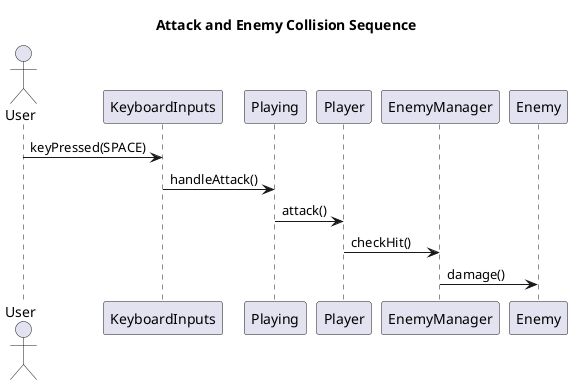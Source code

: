@startuml
title Attack and Enemy Collision Sequence

actor User
participant KeyboardInputs
participant Playing
participant Player
participant EnemyManager
participant Enemy

User -> KeyboardInputs : keyPressed(SPACE)
KeyboardInputs -> Playing : handleAttack()
Playing -> Player : attack()
Player -> EnemyManager : checkHit()
EnemyManager -> Enemy : damage()
@enduml
